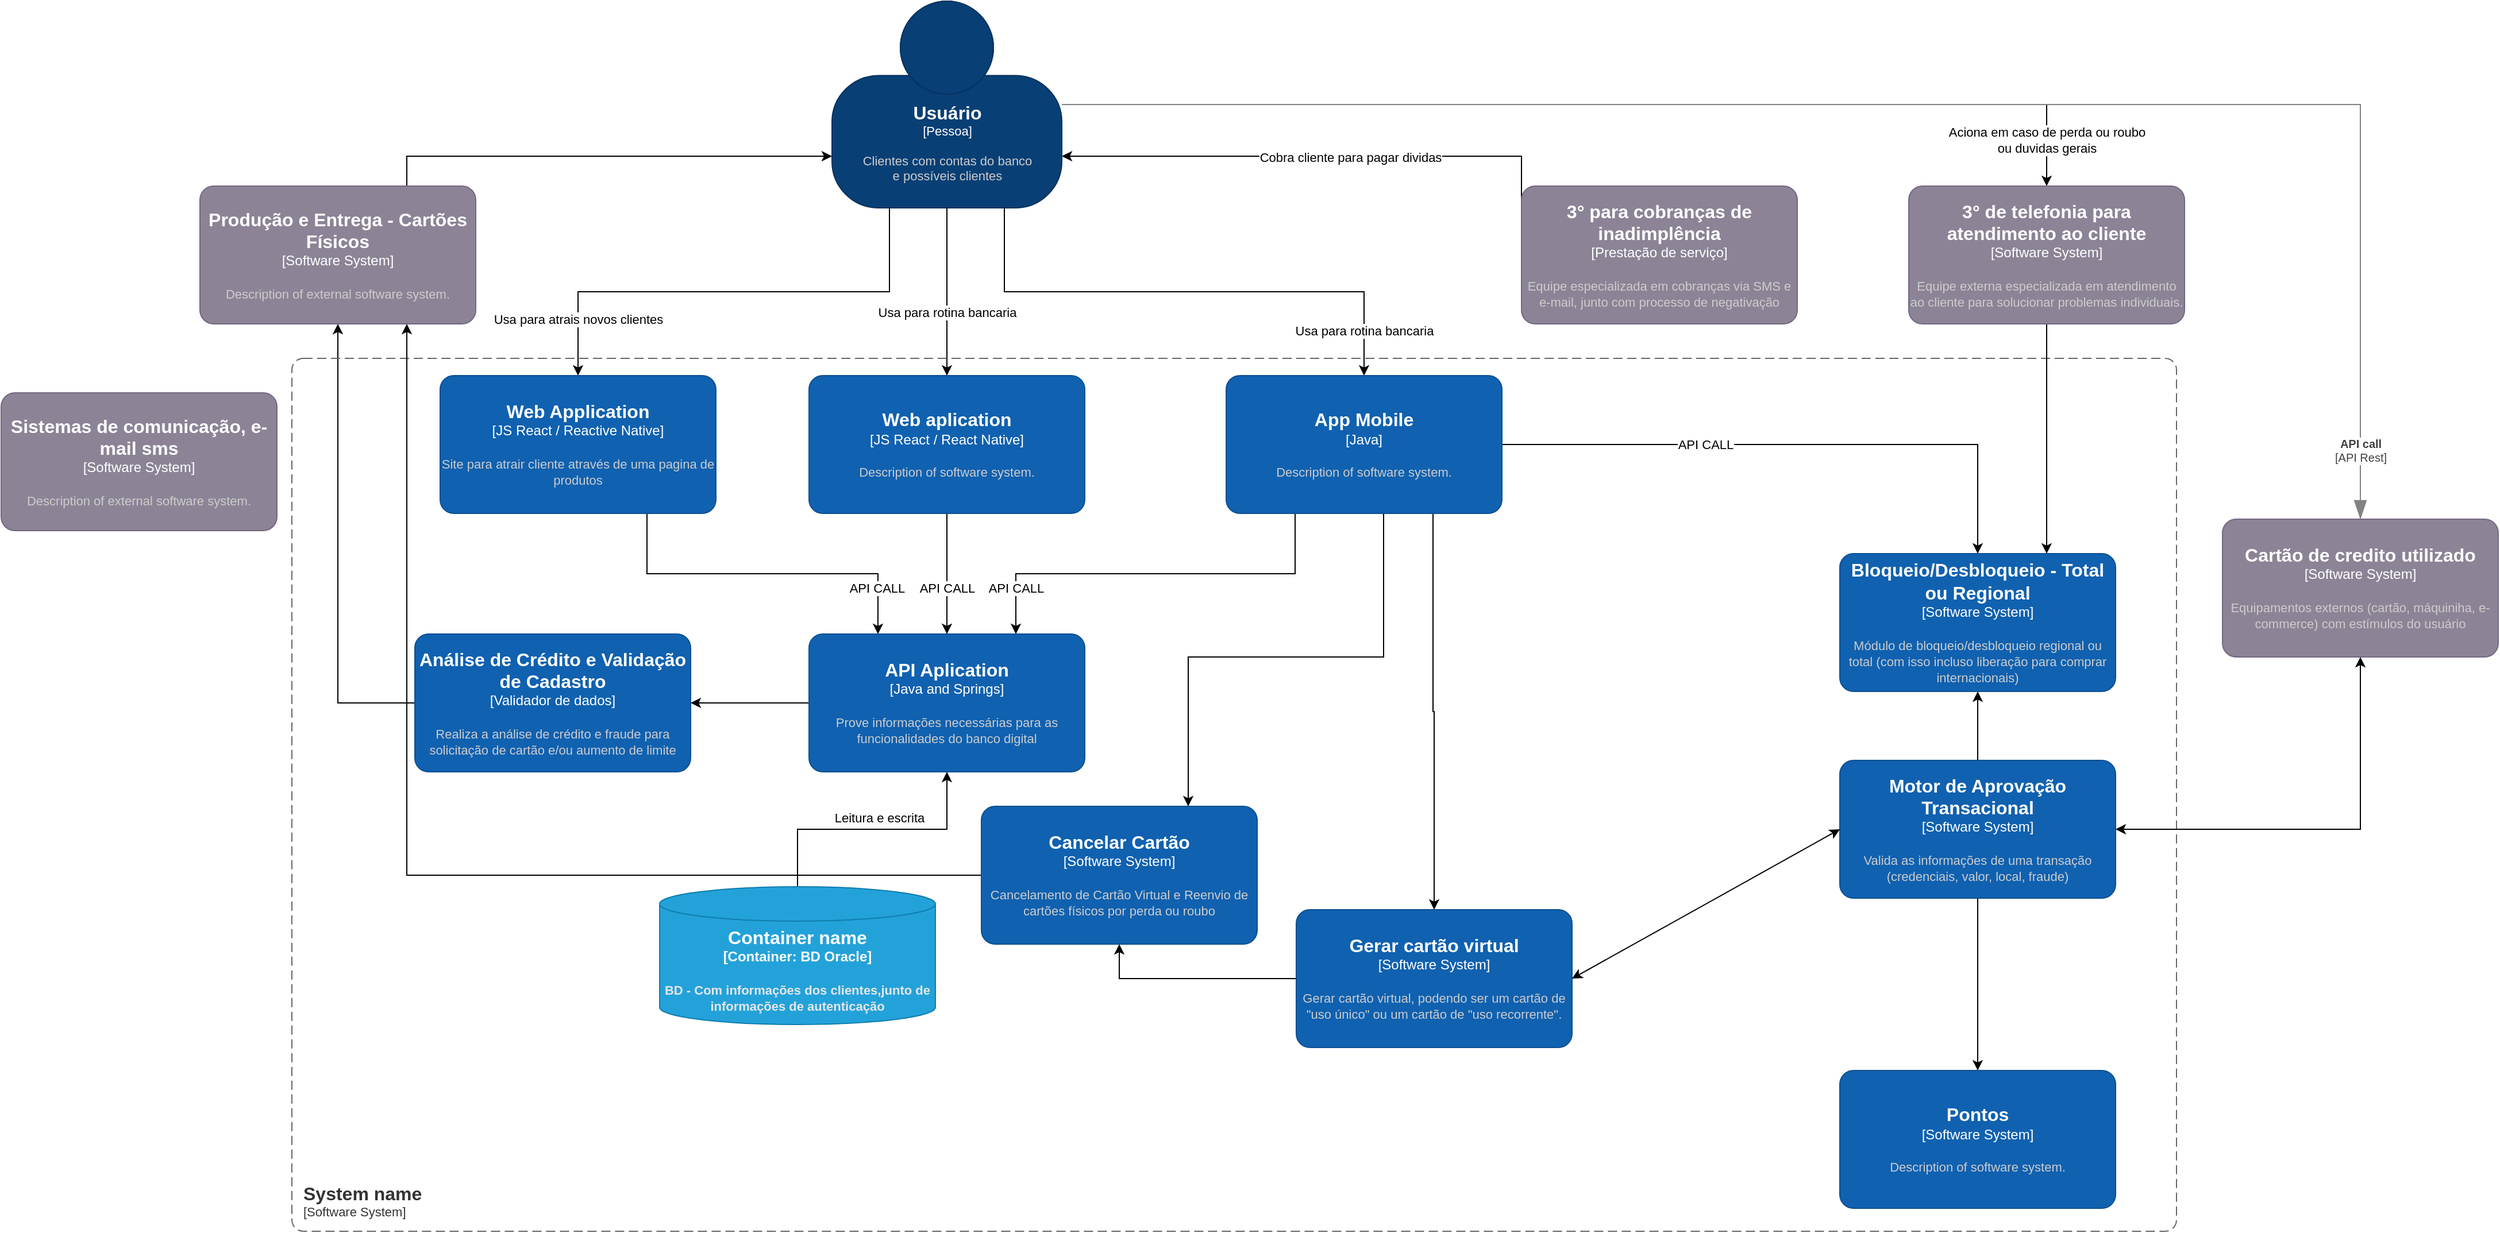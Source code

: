 <mxfile version="20.3.0" type="github">
  <diagram id="Gs-tOJ1IHrK0Ok-IbSgq" name="Accenture">
    <mxGraphModel dx="2659" dy="868" grid="1" gridSize="10" guides="1" tooltips="1" connect="1" arrows="1" fold="1" page="1" pageScale="1" pageWidth="827" pageHeight="1169" math="0" shadow="0">
      <root>
        <mxCell id="0" />
        <mxCell id="1" parent="0" />
        <mxCell id="DqO-4aky0ycZzKuEKRil-15" style="edgeStyle=orthogonalEdgeStyle;rounded=0;orthogonalLoop=1;jettySize=auto;html=1;exitX=0.25;exitY=1;exitDx=0;exitDy=0;exitPerimeter=0;" parent="1" source="DqO-4aky0ycZzKuEKRil-1" target="DqO-4aky0ycZzKuEKRil-14" edge="1">
          <mxGeometry relative="1" as="geometry" />
        </mxCell>
        <mxCell id="v7gjV76erelnQEyUv9fo-42" value="Usa para atrais novos clientes" style="edgeLabel;html=1;align=center;verticalAlign=middle;resizable=0;points=[];" parent="DqO-4aky0ycZzKuEKRil-15" vertex="1" connectable="0">
          <mxGeometry x="0.73" y="-1" relative="1" as="geometry">
            <mxPoint x="1" y="7" as="offset" />
          </mxGeometry>
        </mxCell>
        <mxCell id="DqO-4aky0ycZzKuEKRil-19" style="edgeStyle=orthogonalEdgeStyle;rounded=0;orthogonalLoop=1;jettySize=auto;html=1;" parent="1" source="DqO-4aky0ycZzKuEKRil-1" target="DqO-4aky0ycZzKuEKRil-16" edge="1">
          <mxGeometry relative="1" as="geometry" />
        </mxCell>
        <mxCell id="v7gjV76erelnQEyUv9fo-40" value="Usa para rotina bancaria" style="edgeLabel;html=1;align=center;verticalAlign=middle;resizable=0;points=[];" parent="DqO-4aky0ycZzKuEKRil-19" vertex="1" connectable="0">
          <mxGeometry x="-0.302" y="1" relative="1" as="geometry">
            <mxPoint x="-1" y="40" as="offset" />
          </mxGeometry>
        </mxCell>
        <mxCell id="DqO-4aky0ycZzKuEKRil-20" style="edgeStyle=orthogonalEdgeStyle;rounded=0;orthogonalLoop=1;jettySize=auto;html=1;exitX=0.75;exitY=1;exitDx=0;exitDy=0;exitPerimeter=0;" parent="1" source="DqO-4aky0ycZzKuEKRil-1" target="DqO-4aky0ycZzKuEKRil-17" edge="1">
          <mxGeometry relative="1" as="geometry" />
        </mxCell>
        <mxCell id="v7gjV76erelnQEyUv9fo-41" value="Usa para rotina bancaria" style="edgeLabel;html=1;align=center;verticalAlign=middle;resizable=0;points=[];" parent="DqO-4aky0ycZzKuEKRil-20" vertex="1" connectable="0">
          <mxGeometry x="0.77" y="-3" relative="1" as="geometry">
            <mxPoint x="3" y="14" as="offset" />
          </mxGeometry>
        </mxCell>
        <mxCell id="v7gjV76erelnQEyUv9fo-57" style="edgeStyle=orthogonalEdgeStyle;rounded=0;orthogonalLoop=1;jettySize=auto;html=1;exitX=1;exitY=0.5;exitDx=0;exitDy=0;exitPerimeter=0;entryX=0.5;entryY=0;entryDx=0;entryDy=0;entryPerimeter=0;" parent="1" source="DqO-4aky0ycZzKuEKRil-1" target="v7gjV76erelnQEyUv9fo-50" edge="1">
          <mxGeometry relative="1" as="geometry" />
        </mxCell>
        <mxCell id="v7gjV76erelnQEyUv9fo-58" value="Aciona em caso de perda ou roubo&lt;br&gt;ou duvidas gerais" style="edgeLabel;html=1;align=center;verticalAlign=middle;resizable=0;points=[];" parent="v7gjV76erelnQEyUv9fo-57" vertex="1" connectable="0">
          <mxGeometry x="0.887" y="-1" relative="1" as="geometry">
            <mxPoint x="1" y="12" as="offset" />
          </mxGeometry>
        </mxCell>
        <object placeholders="1" c4Name="Usuário" c4Type="Pessoa" c4Description="Clientes com contas do banco&#xa; e possíveis clientes" label="&lt;font style=&quot;font-size: 16px&quot;&gt;&lt;b&gt;%c4Name%&lt;/b&gt;&lt;/font&gt;&lt;div&gt;[%c4Type%]&lt;/div&gt;&lt;br&gt;&lt;div&gt;&lt;font style=&quot;font-size: 11px&quot;&gt;&lt;font color=&quot;#cccccc&quot;&gt;%c4Description%&lt;/font&gt;&lt;/div&gt;" id="DqO-4aky0ycZzKuEKRil-1">
          <mxCell style="html=1;fontSize=11;dashed=0;whitespace=wrap;fillColor=#083F75;strokeColor=#06315C;fontColor=#ffffff;shape=mxgraph.c4.person2;align=center;metaEdit=1;points=[[0.5,0,0],[1,0.5,0],[1,0.75,0],[0.75,1,0],[0.5,1,0],[0.25,1,0],[0,0.75,0],[0,0.5,0]];resizable=0;" parent="1" vertex="1">
            <mxGeometry x="70" y="19" width="200" height="180" as="geometry" />
          </mxCell>
        </object>
        <mxCell id="DqO-4aky0ycZzKuEKRil-38" style="edgeStyle=orthogonalEdgeStyle;rounded=0;orthogonalLoop=1;jettySize=auto;html=1;strokeColor=#000000;exitX=0;exitY=0.5;exitDx=0;exitDy=0;exitPerimeter=0;" parent="1" source="v7gjV76erelnQEyUv9fo-47" target="DqO-4aky0ycZzKuEKRil-37" edge="1">
          <mxGeometry relative="1" as="geometry" />
        </mxCell>
        <mxCell id="v7gjV76erelnQEyUv9fo-60" style="edgeStyle=orthogonalEdgeStyle;rounded=0;orthogonalLoop=1;jettySize=auto;html=1;" parent="1" source="DqO-4aky0ycZzKuEKRil-2" target="v7gjV76erelnQEyUv9fo-47" edge="1">
          <mxGeometry relative="1" as="geometry" />
        </mxCell>
        <object placeholders="1" c4Name="API Aplication" c4Type="Java and Springs" c4Description="Prove informações necessárias para as funcionalidades do banco digital" label="&lt;font style=&quot;font-size: 16px&quot;&gt;&lt;b&gt;%c4Name%&lt;/b&gt;&lt;/font&gt;&lt;div&gt;[%c4Type%]&lt;/div&gt;&lt;br&gt;&lt;div&gt;&lt;font style=&quot;font-size: 11px&quot;&gt;&lt;font color=&quot;#cccccc&quot;&gt;%c4Description%&lt;/font&gt;&lt;/div&gt;" id="DqO-4aky0ycZzKuEKRil-2">
          <mxCell style="rounded=1;whiteSpace=wrap;html=1;labelBackgroundColor=none;fillColor=#1061B0;fontColor=#ffffff;align=center;arcSize=10;strokeColor=#0D5091;metaEdit=1;resizable=0;points=[[0.25,0,0],[0.5,0,0],[0.75,0,0],[1,0.25,0],[1,0.5,0],[1,0.75,0],[0.75,1,0],[0.5,1,0],[0.25,1,0],[0,0.75,0],[0,0.5,0],[0,0.25,0]];" parent="1" vertex="1">
            <mxGeometry x="50" y="570" width="240" height="120" as="geometry" />
          </mxCell>
        </object>
        <object placeholders="1" c4Name="System name" c4Type="Internet banking" c4Application="Software System" label="&lt;font style=&quot;font-size: 16px&quot;&gt;&lt;b&gt;&lt;div style=&quot;text-align: left&quot;&gt;%c4Name%&lt;/div&gt;&lt;/b&gt;&lt;/font&gt;&lt;div style=&quot;text-align: left&quot;&gt;[%c4Application%]&lt;/div&gt;" id="DqO-4aky0ycZzKuEKRil-4">
          <mxCell style="rounded=1;fontSize=11;whiteSpace=wrap;html=1;dashed=1;arcSize=20;fillColor=none;strokeColor=#666666;fontColor=#333333;labelBackgroundColor=none;align=left;verticalAlign=bottom;labelBorderColor=none;spacingTop=0;spacing=10;dashPattern=8 4;metaEdit=1;rotatable=0;perimeter=rectanglePerimeter;noLabel=0;labelPadding=0;allowArrows=0;connectable=0;expand=0;recursiveResize=0;editable=1;pointerEvents=0;absoluteArcSize=1;points=[[0.25,0,0],[0.5,0,0],[0.75,0,0],[1,0.25,0],[1,0.5,0],[1,0.75,0],[0.75,1,0],[0.5,1,0],[0.25,1,0],[0,0.75,0],[0,0.5,0],[0,0.25,0]];" parent="1" vertex="1">
            <mxGeometry x="-400" y="330" width="1640" height="760" as="geometry" />
          </mxCell>
        </object>
        <mxCell id="DqO-4aky0ycZzKuEKRil-34" style="edgeStyle=orthogonalEdgeStyle;rounded=0;orthogonalLoop=1;jettySize=auto;html=1;" parent="1" source="DqO-4aky0ycZzKuEKRil-8" target="DqO-4aky0ycZzKuEKRil-10" edge="1">
          <mxGeometry relative="1" as="geometry" />
        </mxCell>
        <mxCell id="DqO-4aky0ycZzKuEKRil-51" style="edgeStyle=orthogonalEdgeStyle;rounded=0;orthogonalLoop=1;jettySize=auto;html=1;strokeColor=#000000;" parent="1" source="DqO-4aky0ycZzKuEKRil-8" target="DqO-4aky0ycZzKuEKRil-12" edge="1">
          <mxGeometry relative="1" as="geometry" />
        </mxCell>
        <object placeholders="1" c4Name="Motor de Aprovação Transacional" c4Type="Software System" c4Description="Valida as informações de uma transação (credenciais, valor, local, fraude)" label="&lt;font style=&quot;font-size: 16px&quot;&gt;&lt;b&gt;%c4Name%&lt;/b&gt;&lt;/font&gt;&lt;div&gt;[%c4Type%]&lt;/div&gt;&lt;br&gt;&lt;div&gt;&lt;font style=&quot;font-size: 11px&quot;&gt;&lt;font color=&quot;#cccccc&quot;&gt;%c4Description%&lt;/font&gt;&lt;/div&gt;" id="DqO-4aky0ycZzKuEKRil-8">
          <mxCell style="rounded=1;whiteSpace=wrap;html=1;labelBackgroundColor=none;fillColor=#1061B0;fontColor=#ffffff;align=center;arcSize=10;strokeColor=#0D5091;metaEdit=1;resizable=0;points=[[0.25,0,0],[0.5,0,0],[0.75,0,0],[1,0.25,0],[1,0.5,0],[1,0.75,0],[0.75,1,0],[0.5,1,0],[0.25,1,0],[0,0.75,0],[0,0.5,0],[0,0.25,0]];" parent="1" vertex="1">
            <mxGeometry x="947" y="680" width="240" height="120" as="geometry" />
          </mxCell>
        </object>
        <mxCell id="DqO-4aky0ycZzKuEKRil-48" style="edgeStyle=orthogonalEdgeStyle;rounded=0;orthogonalLoop=1;jettySize=auto;html=1;entryX=0.5;entryY=1;entryDx=0;entryDy=0;entryPerimeter=0;strokeColor=#000000;" parent="1" source="DqO-4aky0ycZzKuEKRil-9" target="DqO-4aky0ycZzKuEKRil-13" edge="1">
          <mxGeometry relative="1" as="geometry" />
        </mxCell>
        <object placeholders="1" c4Name="Gerar cartão virtual" c4Type="Software System" c4Description="Gerar cartão virtual, podendo ser um cartão de &quot;uso único&quot; ou um cartão de &quot;uso recorrente&quot;." label="&lt;font style=&quot;font-size: 16px&quot;&gt;&lt;b&gt;%c4Name%&lt;/b&gt;&lt;/font&gt;&lt;div&gt;[%c4Type%]&lt;/div&gt;&lt;br&gt;&lt;div&gt;&lt;font style=&quot;font-size: 11px&quot;&gt;&lt;font color=&quot;#cccccc&quot;&gt;%c4Description%&lt;/font&gt;&lt;/div&gt;" id="DqO-4aky0ycZzKuEKRil-9">
          <mxCell style="rounded=1;whiteSpace=wrap;html=1;labelBackgroundColor=none;fillColor=#1061B0;fontColor=#ffffff;align=center;arcSize=10;strokeColor=#0D5091;metaEdit=1;resizable=0;points=[[0.25,0,0],[0.5,0,0],[0.75,0,0],[1,0.25,0],[1,0.5,0],[1,0.75,0],[0.75,1,0],[0.5,1,0],[0.25,1,0],[0,0.75,0],[0,0.5,0],[0,0.25,0]];" parent="1" vertex="1">
            <mxGeometry x="474" y="810" width="240" height="120" as="geometry" />
          </mxCell>
        </object>
        <object placeholders="1" c4Name="Bloqueio/Desbloqueio - Total ou Regional " c4Type="Software System" c4Description="Módulo de bloqueio/desbloqueio regional ou total (com isso incluso liberação para comprar internacionais)" label="&lt;font style=&quot;font-size: 16px&quot;&gt;&lt;b&gt;%c4Name%&lt;/b&gt;&lt;/font&gt;&lt;div&gt;[%c4Type%]&lt;/div&gt;&lt;br&gt;&lt;div&gt;&lt;font style=&quot;font-size: 11px&quot;&gt;&lt;font color=&quot;#cccccc&quot;&gt;%c4Description%&lt;/font&gt;&lt;/div&gt;" id="DqO-4aky0ycZzKuEKRil-10">
          <mxCell style="rounded=1;whiteSpace=wrap;html=1;labelBackgroundColor=none;fillColor=#1061B0;fontColor=#ffffff;align=center;arcSize=10;strokeColor=#0D5091;metaEdit=1;resizable=0;points=[[0.25,0,0],[0.5,0,0],[0.75,0,0],[1,0.25,0],[1,0.5,0],[1,0.75,0],[0.75,1,0],[0.5,1,0],[0.25,1,0],[0,0.75,0],[0,0.5,0],[0,0.25,0]];" parent="1" vertex="1">
            <mxGeometry x="947" y="500" width="240" height="120" as="geometry" />
          </mxCell>
        </object>
        <object placeholders="1" c4Name="Pontos" c4Type="Software System" c4Description="Description of software system." label="&lt;font style=&quot;font-size: 16px&quot;&gt;&lt;b&gt;%c4Name%&lt;/b&gt;&lt;/font&gt;&lt;div&gt;[%c4Type%]&lt;/div&gt;&lt;br&gt;&lt;div&gt;&lt;font style=&quot;font-size: 11px&quot;&gt;&lt;font color=&quot;#cccccc&quot;&gt;%c4Description%&lt;/font&gt;&lt;/div&gt;" id="DqO-4aky0ycZzKuEKRil-12">
          <mxCell style="rounded=1;whiteSpace=wrap;html=1;labelBackgroundColor=none;fillColor=#1061B0;fontColor=#ffffff;align=center;arcSize=10;strokeColor=#0D5091;metaEdit=1;resizable=0;points=[[0.25,0,0],[0.5,0,0],[0.75,0,0],[1,0.25,0],[1,0.5,0],[1,0.75,0],[0.75,1,0],[0.5,1,0],[0.25,1,0],[0,0.75,0],[0,0.5,0],[0,0.25,0]];" parent="1" vertex="1">
            <mxGeometry x="947" y="950" width="240" height="120" as="geometry" />
          </mxCell>
        </object>
        <mxCell id="DqO-4aky0ycZzKuEKRil-42" style="edgeStyle=orthogonalEdgeStyle;rounded=0;orthogonalLoop=1;jettySize=auto;html=1;entryX=0.75;entryY=1;entryDx=0;entryDy=0;entryPerimeter=0;strokeColor=#000000;" parent="1" source="DqO-4aky0ycZzKuEKRil-13" target="DqO-4aky0ycZzKuEKRil-37" edge="1">
          <mxGeometry relative="1" as="geometry" />
        </mxCell>
        <object placeholders="1" c4Name="Cancelar Cartão" c4Type="Software System" c4Description="Cancelamento de Cartão Virtual e Reenvio de cartões físicos por perda ou roubo" label="&lt;font style=&quot;font-size: 16px&quot;&gt;&lt;b&gt;%c4Name%&lt;/b&gt;&lt;/font&gt;&lt;div&gt;[%c4Type%]&lt;/div&gt;&lt;br&gt;&lt;div&gt;&lt;font style=&quot;font-size: 11px&quot;&gt;&lt;font color=&quot;#cccccc&quot;&gt;%c4Description%&lt;/font&gt;&lt;/div&gt;" id="DqO-4aky0ycZzKuEKRil-13">
          <mxCell style="rounded=1;whiteSpace=wrap;html=1;labelBackgroundColor=none;fillColor=#1061B0;fontColor=#ffffff;align=center;arcSize=10;strokeColor=#0D5091;metaEdit=1;resizable=0;points=[[0.25,0,0],[0.5,0,0],[0.75,0,0],[1,0.25,0],[1,0.5,0],[1,0.75,0],[0.75,1,0],[0.5,1,0],[0.25,1,0],[0,0.75,0],[0,0.5,0],[0,0.25,0]];" parent="1" vertex="1">
            <mxGeometry x="200" y="720" width="240" height="120" as="geometry" />
          </mxCell>
        </object>
        <mxCell id="v7gjV76erelnQEyUv9fo-1" style="edgeStyle=orthogonalEdgeStyle;rounded=0;orthogonalLoop=1;jettySize=auto;html=1;exitX=0.75;exitY=1;exitDx=0;exitDy=0;exitPerimeter=0;entryX=0.25;entryY=0;entryDx=0;entryDy=0;entryPerimeter=0;" parent="1" source="DqO-4aky0ycZzKuEKRil-14" target="DqO-4aky0ycZzKuEKRil-2" edge="1">
          <mxGeometry relative="1" as="geometry" />
        </mxCell>
        <mxCell id="v7gjV76erelnQEyUv9fo-49" value="API CALL" style="edgeLabel;html=1;align=center;verticalAlign=middle;resizable=0;points=[];" parent="v7gjV76erelnQEyUv9fo-1" vertex="1" connectable="0">
          <mxGeometry x="0.725" y="-1" relative="1" as="geometry">
            <mxPoint y="2" as="offset" />
          </mxGeometry>
        </mxCell>
        <object placeholders="1" c4Name="Web Application" c4Type="JS React / Reactive Native" c4Description="Site para atrair cliente através de uma pagina de produtos" label="&lt;font style=&quot;font-size: 16px&quot;&gt;&lt;b&gt;%c4Name%&lt;/b&gt;&lt;/font&gt;&lt;div&gt;[%c4Type%]&lt;/div&gt;&lt;br&gt;&lt;div&gt;&lt;font style=&quot;font-size: 11px&quot;&gt;&lt;font color=&quot;#cccccc&quot;&gt;%c4Description%&lt;/font&gt;&lt;/div&gt;" id="DqO-4aky0ycZzKuEKRil-14">
          <mxCell style="rounded=1;whiteSpace=wrap;html=1;labelBackgroundColor=none;fillColor=#1061B0;fontColor=#ffffff;align=center;arcSize=10;strokeColor=#0D5091;metaEdit=1;resizable=0;points=[[0.25,0,0],[0.5,0,0],[0.75,0,0],[1,0.25,0],[1,0.5,0],[1,0.75,0],[0.75,1,0],[0.5,1,0],[0.25,1,0],[0,0.75,0],[0,0.5,0],[0,0.25,0]];" parent="1" vertex="1">
            <mxGeometry x="-271" y="345" width="240" height="120" as="geometry" />
          </mxCell>
        </object>
        <mxCell id="v7gjV76erelnQEyUv9fo-2" style="edgeStyle=orthogonalEdgeStyle;rounded=0;orthogonalLoop=1;jettySize=auto;html=1;exitX=0.5;exitY=1;exitDx=0;exitDy=0;exitPerimeter=0;entryX=0.5;entryY=0;entryDx=0;entryDy=0;entryPerimeter=0;" parent="1" source="DqO-4aky0ycZzKuEKRil-16" target="DqO-4aky0ycZzKuEKRil-2" edge="1">
          <mxGeometry relative="1" as="geometry" />
        </mxCell>
        <mxCell id="v7gjV76erelnQEyUv9fo-46" value="API CALL" style="edgeLabel;html=1;align=center;verticalAlign=middle;resizable=0;points=[];" parent="v7gjV76erelnQEyUv9fo-2" vertex="1" connectable="0">
          <mxGeometry x="-0.292" y="-1" relative="1" as="geometry">
            <mxPoint x="1" y="28" as="offset" />
          </mxGeometry>
        </mxCell>
        <object placeholders="1" c4Name="Web aplication" c4Type="JS React / React Native" c4Description="Description of software system." label="&lt;font style=&quot;font-size: 16px&quot;&gt;&lt;b&gt;%c4Name%&lt;/b&gt;&lt;/font&gt;&lt;div&gt;[%c4Type%]&lt;/div&gt;&lt;br&gt;&lt;div&gt;&lt;font style=&quot;font-size: 11px&quot;&gt;&lt;font color=&quot;#cccccc&quot;&gt;%c4Description%&lt;/font&gt;&lt;/div&gt;" id="DqO-4aky0ycZzKuEKRil-16">
          <mxCell style="rounded=1;whiteSpace=wrap;html=1;labelBackgroundColor=none;fillColor=#1061B0;fontColor=#ffffff;align=center;arcSize=10;strokeColor=#0D5091;metaEdit=1;resizable=0;points=[[0.25,0,0],[0.5,0,0],[0.75,0,0],[1,0.25,0],[1,0.5,0],[1,0.75,0],[0.75,1,0],[0.5,1,0],[0.25,1,0],[0,0.75,0],[0,0.5,0],[0,0.25,0]];" parent="1" vertex="1">
            <mxGeometry x="50" y="345" width="240" height="120" as="geometry" />
          </mxCell>
        </object>
        <mxCell id="DqO-4aky0ycZzKuEKRil-35" style="edgeStyle=orthogonalEdgeStyle;rounded=0;orthogonalLoop=1;jettySize=auto;html=1;entryX=0.5;entryY=0;entryDx=0;entryDy=0;entryPerimeter=0;" parent="1" source="DqO-4aky0ycZzKuEKRil-17" target="DqO-4aky0ycZzKuEKRil-10" edge="1">
          <mxGeometry relative="1" as="geometry" />
        </mxCell>
        <mxCell id="v7gjV76erelnQEyUv9fo-65" value="API CALL" style="edgeLabel;html=1;align=center;verticalAlign=middle;resizable=0;points=[];" parent="DqO-4aky0ycZzKuEKRil-35" vertex="1" connectable="0">
          <mxGeometry x="-0.304" relative="1" as="geometry">
            <mxPoint as="offset" />
          </mxGeometry>
        </mxCell>
        <mxCell id="DqO-4aky0ycZzKuEKRil-40" style="edgeStyle=orthogonalEdgeStyle;rounded=0;orthogonalLoop=1;jettySize=auto;html=1;exitX=0.5;exitY=1;exitDx=0;exitDy=0;exitPerimeter=0;strokeColor=#000000;entryX=0.75;entryY=0;entryDx=0;entryDy=0;entryPerimeter=0;" parent="1" source="DqO-4aky0ycZzKuEKRil-17" target="DqO-4aky0ycZzKuEKRil-13" edge="1">
          <mxGeometry relative="1" as="geometry">
            <Array as="points">
              <mxPoint x="550" y="465" />
              <mxPoint x="550" y="590" />
              <mxPoint x="380" y="590" />
            </Array>
          </mxGeometry>
        </mxCell>
        <mxCell id="DqO-4aky0ycZzKuEKRil-43" style="edgeStyle=orthogonalEdgeStyle;rounded=0;orthogonalLoop=1;jettySize=auto;html=1;entryX=0.5;entryY=0;entryDx=0;entryDy=0;entryPerimeter=0;strokeColor=#000000;exitX=0.75;exitY=1;exitDx=0;exitDy=0;exitPerimeter=0;" parent="1" source="DqO-4aky0ycZzKuEKRil-17" target="DqO-4aky0ycZzKuEKRil-9" edge="1">
          <mxGeometry relative="1" as="geometry" />
        </mxCell>
        <mxCell id="v7gjV76erelnQEyUv9fo-44" style="edgeStyle=orthogonalEdgeStyle;rounded=0;orthogonalLoop=1;jettySize=auto;html=1;exitX=0.25;exitY=1;exitDx=0;exitDy=0;exitPerimeter=0;entryX=0.75;entryY=0;entryDx=0;entryDy=0;entryPerimeter=0;" parent="1" source="DqO-4aky0ycZzKuEKRil-17" target="DqO-4aky0ycZzKuEKRil-2" edge="1">
          <mxGeometry relative="1" as="geometry" />
        </mxCell>
        <mxCell id="v7gjV76erelnQEyUv9fo-48" value="API CALL" style="edgeLabel;html=1;align=center;verticalAlign=middle;resizable=0;points=[];" parent="v7gjV76erelnQEyUv9fo-44" vertex="1" connectable="0">
          <mxGeometry x="0.774" y="1" relative="1" as="geometry">
            <mxPoint x="-1" y="-1" as="offset" />
          </mxGeometry>
        </mxCell>
        <object placeholders="1" c4Name="App Mobile" c4Type="Java" c4Description="Description of software system." label="&lt;font style=&quot;font-size: 16px&quot;&gt;&lt;b&gt;%c4Name%&lt;/b&gt;&lt;/font&gt;&lt;div&gt;[%c4Type%]&lt;/div&gt;&lt;br&gt;&lt;div&gt;&lt;font style=&quot;font-size: 11px&quot;&gt;&lt;font color=&quot;#cccccc&quot;&gt;%c4Description%&lt;/font&gt;&lt;/div&gt;" id="DqO-4aky0ycZzKuEKRil-17">
          <mxCell style="rounded=1;whiteSpace=wrap;html=1;labelBackgroundColor=none;fillColor=#1061B0;fontColor=#ffffff;align=center;arcSize=10;strokeColor=#0D5091;metaEdit=1;resizable=0;points=[[0.25,0,0],[0.5,0,0],[0.75,0,0],[1,0.25,0],[1,0.5,0],[1,0.75,0],[0.75,1,0],[0.5,1,0],[0.25,1,0],[0,0.75,0],[0,0.5,0],[0,0.25,0]];" parent="1" vertex="1">
            <mxGeometry x="413" y="345" width="240" height="120" as="geometry" />
          </mxCell>
        </object>
        <object placeholders="1" c4Name="Cartão de credito utilizado" c4Type="Software System" c4Description="Equipamentos externos (cartão, máquiniha, e-commerce) com estímulos do usuário" label="&lt;font style=&quot;font-size: 16px&quot;&gt;&lt;b&gt;%c4Name%&lt;/b&gt;&lt;/font&gt;&lt;div&gt;[%c4Type%]&lt;/div&gt;&lt;br&gt;&lt;div&gt;&lt;font style=&quot;font-size: 11px&quot;&gt;&lt;font color=&quot;#cccccc&quot;&gt;%c4Description%&lt;/font&gt;&lt;/div&gt;" id="DqO-4aky0ycZzKuEKRil-18">
          <mxCell style="rounded=1;whiteSpace=wrap;html=1;labelBackgroundColor=none;fillColor=#8C8496;fontColor=#ffffff;align=center;arcSize=10;strokeColor=#736782;metaEdit=1;resizable=0;points=[[0.25,0,0],[0.5,0,0],[0.75,0,0],[1,0.25,0],[1,0.5,0],[1,0.75,0],[0.75,1,0],[0.5,1,0],[0.25,1,0],[0,0.75,0],[0,0.5,0],[0,0.25,0]];" parent="1" vertex="1">
            <mxGeometry x="1280" y="470" width="240" height="120" as="geometry" />
          </mxCell>
        </object>
        <mxCell id="DqO-4aky0ycZzKuEKRil-28" style="edgeStyle=orthogonalEdgeStyle;rounded=0;orthogonalLoop=1;jettySize=auto;html=1;entryX=0.5;entryY=1;entryDx=0;entryDy=0;entryPerimeter=0;" parent="1" source="DqO-4aky0ycZzKuEKRil-21" target="DqO-4aky0ycZzKuEKRil-2" edge="1">
          <mxGeometry relative="1" as="geometry" />
        </mxCell>
        <mxCell id="v7gjV76erelnQEyUv9fo-64" value="Leitura e escrita" style="edgeLabel;html=1;align=center;verticalAlign=middle;resizable=0;points=[];" parent="DqO-4aky0ycZzKuEKRil-28" vertex="1" connectable="0">
          <mxGeometry x="-0.136" y="-2" relative="1" as="geometry">
            <mxPoint x="21" y="-12" as="offset" />
          </mxGeometry>
        </mxCell>
        <object placeholders="1" c4Type="Container name" c4Container="Container" c4Technology="BD Oracle" c4Description="BD - Com informações dos clientes,junto de informações de autenticação" label="&lt;font style=&quot;font-size: 16px&quot;&gt;&lt;b&gt;%c4Type%&lt;/font&gt;&lt;div&gt;[%c4Container%:&amp;nbsp;%c4Technology%]&lt;/div&gt;&lt;br&gt;&lt;div&gt;&lt;font style=&quot;font-size: 11px&quot;&gt;&lt;font color=&quot;#E6E6E6&quot;&gt;%c4Description%&lt;/font&gt;&lt;/div&gt;" id="DqO-4aky0ycZzKuEKRil-21">
          <mxCell style="shape=cylinder3;size=15;whiteSpace=wrap;html=1;boundedLbl=1;rounded=0;labelBackgroundColor=none;fillColor=#23A2D9;fontSize=12;fontColor=#ffffff;align=center;strokeColor=#0E7DAD;metaEdit=1;points=[[0.5,0,0],[1,0.25,0],[1,0.5,0],[1,0.75,0],[0.5,1,0],[0,0.75,0],[0,0.5,0],[0,0.25,0]];resizable=0;" parent="1" vertex="1">
            <mxGeometry x="-80" y="790" width="240" height="120" as="geometry" />
          </mxCell>
        </object>
        <mxCell id="DqO-4aky0ycZzKuEKRil-36" value="" style="endArrow=classic;startArrow=classic;html=1;rounded=0;strokeColor=#000000;exitX=1;exitY=0.5;exitDx=0;exitDy=0;exitPerimeter=0;entryX=0.5;entryY=1;entryDx=0;entryDy=0;entryPerimeter=0;" parent="1" source="DqO-4aky0ycZzKuEKRil-8" target="DqO-4aky0ycZzKuEKRil-18" edge="1">
          <mxGeometry width="50" height="50" relative="1" as="geometry">
            <mxPoint x="180" y="530" as="sourcePoint" />
            <mxPoint x="230" y="480" as="targetPoint" />
            <Array as="points">
              <mxPoint x="1400" y="740" />
            </Array>
          </mxGeometry>
        </mxCell>
        <mxCell id="DqO-4aky0ycZzKuEKRil-49" style="edgeStyle=orthogonalEdgeStyle;rounded=0;orthogonalLoop=1;jettySize=auto;html=1;entryX=0;entryY=0.75;entryDx=0;entryDy=0;entryPerimeter=0;strokeColor=#000000;exitX=0.75;exitY=0;exitDx=0;exitDy=0;exitPerimeter=0;" parent="1" source="DqO-4aky0ycZzKuEKRil-37" target="DqO-4aky0ycZzKuEKRil-1" edge="1">
          <mxGeometry relative="1" as="geometry" />
        </mxCell>
        <object placeholders="1" c4Name="Produção e Entrega - Cartões Físicos" c4Type="Software System" c4Description="Description of external software system." label="&lt;font style=&quot;font-size: 16px&quot;&gt;&lt;b&gt;%c4Name%&lt;/b&gt;&lt;/font&gt;&lt;div&gt;[%c4Type%]&lt;/div&gt;&lt;br&gt;&lt;div&gt;&lt;font style=&quot;font-size: 11px&quot;&gt;&lt;font color=&quot;#cccccc&quot;&gt;%c4Description%&lt;/font&gt;&lt;/div&gt;" id="DqO-4aky0ycZzKuEKRil-37">
          <mxCell style="rounded=1;whiteSpace=wrap;html=1;labelBackgroundColor=none;fillColor=#8C8496;fontColor=#ffffff;align=center;arcSize=10;strokeColor=#736782;metaEdit=1;resizable=0;points=[[0.25,0,0],[0.5,0,0],[0.75,0,0],[1,0.25,0],[1,0.5,0],[1,0.75,0],[0.75,1,0],[0.5,1,0],[0.25,1,0],[0,0.75,0],[0,0.5,0],[0,0.25,0]];" parent="1" vertex="1">
            <mxGeometry x="-480" y="180" width="240" height="120" as="geometry" />
          </mxCell>
        </object>
        <object placeholders="1" c4Type="Relationship" c4Technology="API Rest" c4Description="API call" label="&lt;div style=&quot;text-align: left&quot;&gt;&lt;div style=&quot;text-align: center&quot;&gt;&lt;b&gt;%c4Description%&lt;/b&gt;&lt;/div&gt;&lt;div style=&quot;text-align: center&quot;&gt;[%c4Technology%]&lt;/div&gt;&lt;/div&gt;" id="DqO-4aky0ycZzKuEKRil-63">
          <mxCell style="endArrow=blockThin;html=1;fontSize=10;fontColor=#404040;strokeWidth=1;endFill=1;strokeColor=#828282;elbow=vertical;metaEdit=1;endSize=14;startSize=14;jumpStyle=arc;jumpSize=16;rounded=0;edgeStyle=orthogonalEdgeStyle;exitX=1;exitY=0.5;exitDx=0;exitDy=0;exitPerimeter=0;entryX=0.5;entryY=0;entryDx=0;entryDy=0;entryPerimeter=0;" parent="1" source="DqO-4aky0ycZzKuEKRil-1" target="DqO-4aky0ycZzKuEKRil-18" edge="1">
            <mxGeometry x="0.919" width="240" relative="1" as="geometry">
              <mxPoint x="430" y="30" as="sourcePoint" />
              <mxPoint x="670" y="30" as="targetPoint" />
              <mxPoint as="offset" />
            </mxGeometry>
          </mxCell>
        </object>
        <object placeholders="1" c4Name="Análise de Crédito e Validação de Cadastro" c4Type="Validador de dados" c4Description="Realiza a análise de crédito e fraude para solicitação de cartão e/ou aumento de limite" label="&lt;font style=&quot;font-size: 16px&quot;&gt;&lt;b&gt;%c4Name%&lt;/b&gt;&lt;/font&gt;&lt;div&gt;[%c4Type%]&lt;/div&gt;&lt;br&gt;&lt;div&gt;&lt;font style=&quot;font-size: 11px&quot;&gt;&lt;font color=&quot;#cccccc&quot;&gt;%c4Description%&lt;/font&gt;&lt;/div&gt;" id="v7gjV76erelnQEyUv9fo-47">
          <mxCell style="rounded=1;whiteSpace=wrap;html=1;labelBackgroundColor=none;fillColor=#1061B0;fontColor=#ffffff;align=center;arcSize=10;strokeColor=#0D5091;metaEdit=1;resizable=0;points=[[0.25,0,0],[0.5,0,0],[0.75,0,0],[1,0.25,0],[1,0.5,0],[1,0.75,0],[0.75,1,0],[0.5,1,0],[0.25,1,0],[0,0.75,0],[0,0.5,0],[0,0.25,0]];" parent="1" vertex="1">
            <mxGeometry x="-293" y="570" width="240" height="120" as="geometry" />
          </mxCell>
        </object>
        <mxCell id="v7gjV76erelnQEyUv9fo-51" style="edgeStyle=orthogonalEdgeStyle;rounded=0;orthogonalLoop=1;jettySize=auto;html=1;exitX=0.5;exitY=1;exitDx=0;exitDy=0;exitPerimeter=0;entryX=0.75;entryY=0;entryDx=0;entryDy=0;entryPerimeter=0;" parent="1" source="v7gjV76erelnQEyUv9fo-50" target="DqO-4aky0ycZzKuEKRil-10" edge="1">
          <mxGeometry relative="1" as="geometry" />
        </mxCell>
        <object placeholders="1" c4Name="3° de telefonia para atendimento ao cliente" c4Type="Software System" c4Description="Equipe externa especializada em atendimento ao cliente para solucionar problemas individuais." label="&lt;font style=&quot;font-size: 16px&quot;&gt;&lt;b&gt;%c4Name%&lt;/b&gt;&lt;/font&gt;&lt;div&gt;[%c4Type%]&lt;/div&gt;&lt;br&gt;&lt;div&gt;&lt;font style=&quot;font-size: 11px&quot;&gt;&lt;font color=&quot;#cccccc&quot;&gt;%c4Description%&lt;/font&gt;&lt;/div&gt;" id="v7gjV76erelnQEyUv9fo-50">
          <mxCell style="rounded=1;whiteSpace=wrap;html=1;labelBackgroundColor=none;fillColor=#8C8496;fontColor=#ffffff;align=center;arcSize=10;strokeColor=#736782;metaEdit=1;resizable=0;points=[[0.25,0,0],[0.5,0,0],[0.75,0,0],[1,0.25,0],[1,0.5,0],[1,0.75,0],[0.75,1,0],[0.5,1,0],[0.25,1,0],[0,0.75,0],[0,0.5,0],[0,0.25,0]];" parent="1" vertex="1">
            <mxGeometry x="1007" y="180" width="240" height="120" as="geometry" />
          </mxCell>
        </object>
        <mxCell id="v7gjV76erelnQEyUv9fo-55" style="edgeStyle=orthogonalEdgeStyle;rounded=0;orthogonalLoop=1;jettySize=auto;html=1;exitX=0;exitY=0.25;exitDx=0;exitDy=0;exitPerimeter=0;entryX=1;entryY=0.75;entryDx=0;entryDy=0;entryPerimeter=0;" parent="1" source="v7gjV76erelnQEyUv9fo-54" target="DqO-4aky0ycZzKuEKRil-1" edge="1">
          <mxGeometry relative="1" as="geometry">
            <mxPoint x="320" y="180" as="targetPoint" />
            <Array as="points">
              <mxPoint x="670" y="154" />
            </Array>
          </mxGeometry>
        </mxCell>
        <mxCell id="v7gjV76erelnQEyUv9fo-56" value="Cobra cliente para pagar dividas" style="edgeLabel;html=1;align=center;verticalAlign=middle;resizable=0;points=[];" parent="v7gjV76erelnQEyUv9fo-55" vertex="1" connectable="0">
          <mxGeometry x="-0.099" y="2" relative="1" as="geometry">
            <mxPoint y="-1" as="offset" />
          </mxGeometry>
        </mxCell>
        <object placeholders="1" c4Name="3° para cobranças de inadimplência " c4Type="Prestação de serviço" c4Description="Equipe especializada em cobranças via SMS e e-mail, junto com processo de negativação" label="&lt;font style=&quot;font-size: 16px&quot;&gt;&lt;b&gt;%c4Name%&lt;/b&gt;&lt;/font&gt;&lt;div&gt;[%c4Type%]&lt;/div&gt;&lt;br&gt;&lt;div&gt;&lt;font style=&quot;font-size: 11px&quot;&gt;&lt;font color=&quot;#cccccc&quot;&gt;%c4Description%&lt;/font&gt;&lt;/div&gt;" id="v7gjV76erelnQEyUv9fo-54">
          <mxCell style="rounded=1;whiteSpace=wrap;html=1;labelBackgroundColor=none;fillColor=#8C8496;fontColor=#ffffff;align=center;arcSize=10;strokeColor=#736782;metaEdit=1;resizable=0;points=[[0.25,0,0],[0.5,0,0],[0.75,0,0],[1,0.25,0],[1,0.5,0],[1,0.75,0],[0.75,1,0],[0.5,1,0],[0.25,1,0],[0,0.75,0],[0,0.5,0],[0,0.25,0]];" parent="1" vertex="1">
            <mxGeometry x="670" y="180" width="240" height="120" as="geometry" />
          </mxCell>
        </object>
        <mxCell id="v7gjV76erelnQEyUv9fo-59" value="" style="endArrow=classic;startArrow=classic;html=1;rounded=0;entryX=0;entryY=0.5;entryDx=0;entryDy=0;entryPerimeter=0;exitX=1;exitY=0.5;exitDx=0;exitDy=0;exitPerimeter=0;" parent="1" source="DqO-4aky0ycZzKuEKRil-9" target="DqO-4aky0ycZzKuEKRil-8" edge="1">
          <mxGeometry width="50" height="50" relative="1" as="geometry">
            <mxPoint x="760" y="760" as="sourcePoint" />
            <mxPoint x="810" y="710" as="targetPoint" />
          </mxGeometry>
        </mxCell>
        <object placeholders="1" c4Name="Sistemas de comunicação, e-mail sms" c4Type="Software System" c4Description="Description of external software system." label="&lt;font style=&quot;font-size: 16px&quot;&gt;&lt;b&gt;%c4Name%&lt;/b&gt;&lt;/font&gt;&lt;div&gt;[%c4Type%]&lt;/div&gt;&lt;br&gt;&lt;div&gt;&lt;font style=&quot;font-size: 11px&quot;&gt;&lt;font color=&quot;#cccccc&quot;&gt;%c4Description%&lt;/font&gt;&lt;/div&gt;" id="v7gjV76erelnQEyUv9fo-62">
          <mxCell style="rounded=1;whiteSpace=wrap;html=1;labelBackgroundColor=none;fillColor=#8C8496;fontColor=#ffffff;align=center;arcSize=10;strokeColor=#736782;metaEdit=1;resizable=0;points=[[0.25,0,0],[0.5,0,0],[0.75,0,0],[1,0.25,0],[1,0.5,0],[1,0.75,0],[0.75,1,0],[0.5,1,0],[0.25,1,0],[0,0.75,0],[0,0.5,0],[0,0.25,0]];" parent="1" vertex="1">
            <mxGeometry x="-653" y="360" width="240" height="120" as="geometry" />
          </mxCell>
        </object>
      </root>
    </mxGraphModel>
  </diagram>
</mxfile>
